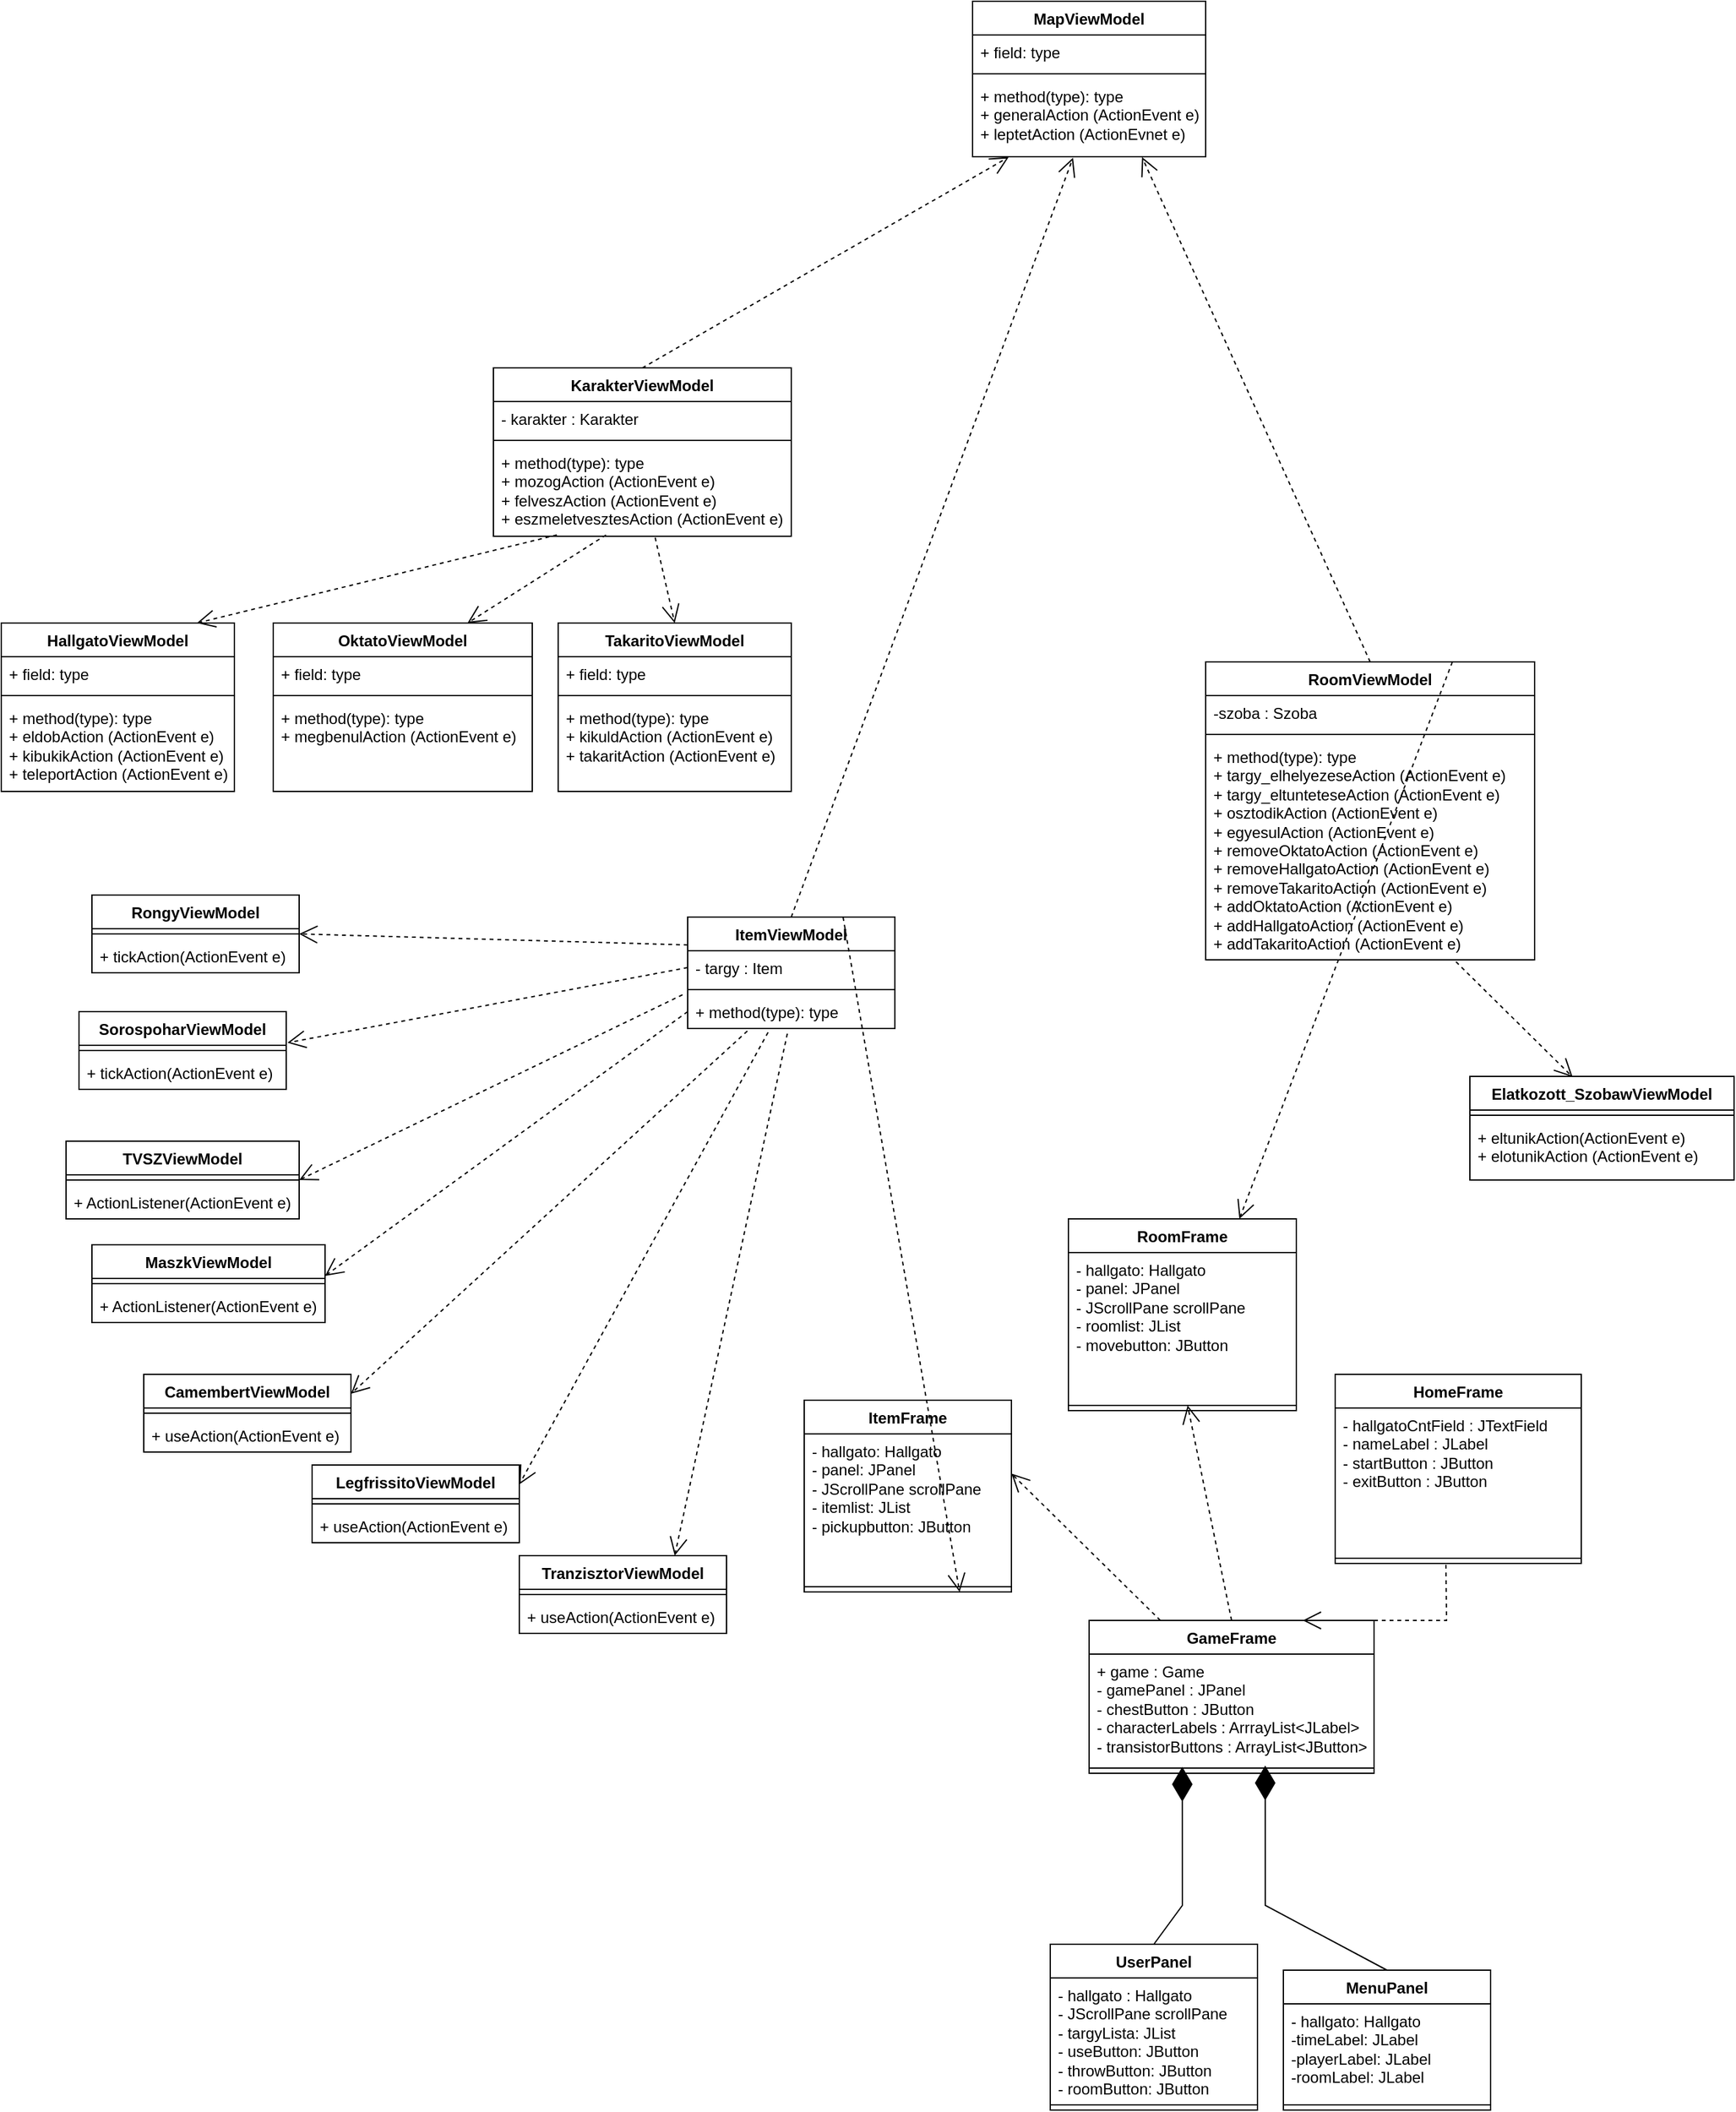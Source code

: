 <mxfile version="24.4.0" type="device">
  <diagram name="1 oldal" id="EkbXveXJpsRsbPIowS7j">
    <mxGraphModel dx="3790" dy="2738" grid="1" gridSize="10" guides="1" tooltips="1" connect="1" arrows="1" fold="1" page="1" pageScale="1" pageWidth="827" pageHeight="1169" math="0" shadow="0">
      <root>
        <mxCell id="0" />
        <mxCell id="1" parent="0" />
        <mxCell id="eROQJaaDopx0TfyOYrIg-7" value="GameFrame" style="swimlane;fontStyle=1;align=center;verticalAlign=top;childLayout=stackLayout;horizontal=1;startSize=26;horizontalStack=0;resizeParent=1;resizeParentMax=0;resizeLast=0;collapsible=1;marginBottom=0;whiteSpace=wrap;html=1;" vertex="1" parent="1">
          <mxGeometry x="236" y="340" width="220" height="118" as="geometry" />
        </mxCell>
        <mxCell id="eROQJaaDopx0TfyOYrIg-8" value="+ game : Game&lt;div&gt;- gamePanel : JPanel&lt;/div&gt;&lt;div&gt;- chestButton : JButton&lt;/div&gt;&lt;div&gt;- characterLabels : ArrrayList&amp;lt;JLabel&amp;gt;&lt;/div&gt;&lt;div&gt;- transistorButtons : ArrayList&amp;lt;JButton&amp;gt;&lt;/div&gt;" style="text;strokeColor=none;fillColor=none;align=left;verticalAlign=top;spacingLeft=4;spacingRight=4;overflow=hidden;rotatable=0;points=[[0,0.5],[1,0.5]];portConstraint=eastwest;whiteSpace=wrap;html=1;" vertex="1" parent="eROQJaaDopx0TfyOYrIg-7">
          <mxGeometry y="26" width="220" height="84" as="geometry" />
        </mxCell>
        <mxCell id="eROQJaaDopx0TfyOYrIg-9" value="" style="line;strokeWidth=1;fillColor=none;align=left;verticalAlign=middle;spacingTop=-1;spacingLeft=3;spacingRight=3;rotatable=0;labelPosition=right;points=[];portConstraint=eastwest;strokeColor=inherit;" vertex="1" parent="eROQJaaDopx0TfyOYrIg-7">
          <mxGeometry y="110" width="220" height="8" as="geometry" />
        </mxCell>
        <mxCell id="eROQJaaDopx0TfyOYrIg-10" value="RoomFrame" style="swimlane;fontStyle=1;align=center;verticalAlign=top;childLayout=stackLayout;horizontal=1;startSize=26;horizontalStack=0;resizeParent=1;resizeParentMax=0;resizeLast=0;collapsible=1;marginBottom=0;whiteSpace=wrap;html=1;" vertex="1" parent="1">
          <mxGeometry x="220" y="30" width="176" height="148" as="geometry" />
        </mxCell>
        <mxCell id="eROQJaaDopx0TfyOYrIg-11" value="&lt;div&gt;- hallgato: Hallgato&lt;/div&gt;&lt;div&gt;- panel: JPanel&lt;/div&gt;&lt;div&gt;- JScrollPane scrollPane&lt;/div&gt;&lt;div&gt;- roomlist: JList&lt;/div&gt;&lt;div&gt;- movebutton: JButton&lt;/div&gt;" style="text;strokeColor=none;fillColor=none;align=left;verticalAlign=top;spacingLeft=4;spacingRight=4;overflow=hidden;rotatable=0;points=[[0,0.5],[1,0.5]];portConstraint=eastwest;whiteSpace=wrap;html=1;" vertex="1" parent="eROQJaaDopx0TfyOYrIg-10">
          <mxGeometry y="26" width="176" height="114" as="geometry" />
        </mxCell>
        <mxCell id="eROQJaaDopx0TfyOYrIg-12" value="" style="line;strokeWidth=1;fillColor=none;align=left;verticalAlign=middle;spacingTop=-1;spacingLeft=3;spacingRight=3;rotatable=0;labelPosition=right;points=[];portConstraint=eastwest;strokeColor=inherit;" vertex="1" parent="eROQJaaDopx0TfyOYrIg-10">
          <mxGeometry y="140" width="176" height="8" as="geometry" />
        </mxCell>
        <mxCell id="eROQJaaDopx0TfyOYrIg-13" value="ItemFrame" style="swimlane;fontStyle=1;align=center;verticalAlign=top;childLayout=stackLayout;horizontal=1;startSize=26;horizontalStack=0;resizeParent=1;resizeParentMax=0;resizeLast=0;collapsible=1;marginBottom=0;whiteSpace=wrap;html=1;" vertex="1" parent="1">
          <mxGeometry x="16" y="170" width="160" height="148" as="geometry" />
        </mxCell>
        <mxCell id="eROQJaaDopx0TfyOYrIg-14" value="&lt;div&gt;- hallgato: Hallgato&lt;/div&gt;&lt;div&gt;- panel: JPanel&lt;/div&gt;&lt;div&gt;- JScrollPane scrollPane&lt;/div&gt;&lt;div&gt;- itemlist: JList&lt;/div&gt;&lt;div&gt;- pickupbutton: JButton&lt;br&gt;&lt;/div&gt;" style="text;strokeColor=none;fillColor=none;align=left;verticalAlign=top;spacingLeft=4;spacingRight=4;overflow=hidden;rotatable=0;points=[[0,0.5],[1,0.5]];portConstraint=eastwest;whiteSpace=wrap;html=1;" vertex="1" parent="eROQJaaDopx0TfyOYrIg-13">
          <mxGeometry y="26" width="160" height="114" as="geometry" />
        </mxCell>
        <mxCell id="eROQJaaDopx0TfyOYrIg-15" value="" style="line;strokeWidth=1;fillColor=none;align=left;verticalAlign=middle;spacingTop=-1;spacingLeft=3;spacingRight=3;rotatable=0;labelPosition=right;points=[];portConstraint=eastwest;strokeColor=inherit;" vertex="1" parent="eROQJaaDopx0TfyOYrIg-13">
          <mxGeometry y="140" width="160" height="8" as="geometry" />
        </mxCell>
        <mxCell id="eROQJaaDopx0TfyOYrIg-16" value="MenuPanel" style="swimlane;fontStyle=1;align=center;verticalAlign=top;childLayout=stackLayout;horizontal=1;startSize=26;horizontalStack=0;resizeParent=1;resizeParentMax=0;resizeLast=0;collapsible=1;marginBottom=0;whiteSpace=wrap;html=1;" vertex="1" parent="1">
          <mxGeometry x="386" y="610" width="160" height="108" as="geometry" />
        </mxCell>
        <mxCell id="eROQJaaDopx0TfyOYrIg-17" value="&lt;div&gt;- hallgato: Hallgato&lt;/div&gt;-timeLabel: JLabel&lt;div&gt;-playerLabel: JLabel&lt;/div&gt;&lt;div&gt;-roomLabel: JLabel&lt;/div&gt;" style="text;strokeColor=none;fillColor=none;align=left;verticalAlign=top;spacingLeft=4;spacingRight=4;overflow=hidden;rotatable=0;points=[[0,0.5],[1,0.5]];portConstraint=eastwest;whiteSpace=wrap;html=1;" vertex="1" parent="eROQJaaDopx0TfyOYrIg-16">
          <mxGeometry y="26" width="160" height="74" as="geometry" />
        </mxCell>
        <mxCell id="eROQJaaDopx0TfyOYrIg-18" value="" style="line;strokeWidth=1;fillColor=none;align=left;verticalAlign=middle;spacingTop=-1;spacingLeft=3;spacingRight=3;rotatable=0;labelPosition=right;points=[];portConstraint=eastwest;strokeColor=inherit;" vertex="1" parent="eROQJaaDopx0TfyOYrIg-16">
          <mxGeometry y="100" width="160" height="8" as="geometry" />
        </mxCell>
        <mxCell id="eROQJaaDopx0TfyOYrIg-19" value="UserPanel" style="swimlane;fontStyle=1;align=center;verticalAlign=top;childLayout=stackLayout;horizontal=1;startSize=26;horizontalStack=0;resizeParent=1;resizeParentMax=0;resizeLast=0;collapsible=1;marginBottom=0;whiteSpace=wrap;html=1;" vertex="1" parent="1">
          <mxGeometry x="206" y="590" width="160" height="128" as="geometry" />
        </mxCell>
        <mxCell id="eROQJaaDopx0TfyOYrIg-20" value="&lt;div&gt;- hallgato : Hallgato&lt;/div&gt;&lt;div&gt;- JScrollPane scrollPane&lt;div&gt;- targyLista: JList&lt;/div&gt;&lt;div&gt;- useButton: JButton&lt;/div&gt;&lt;div&gt;- throwButton: JButton&lt;/div&gt;&lt;div&gt;- roomButton: JButton&lt;/div&gt;&lt;/div&gt;" style="text;strokeColor=none;fillColor=none;align=left;verticalAlign=top;spacingLeft=4;spacingRight=4;overflow=hidden;rotatable=0;points=[[0,0.5],[1,0.5]];portConstraint=eastwest;whiteSpace=wrap;html=1;" vertex="1" parent="eROQJaaDopx0TfyOYrIg-19">
          <mxGeometry y="26" width="160" height="94" as="geometry" />
        </mxCell>
        <mxCell id="eROQJaaDopx0TfyOYrIg-21" value="" style="line;strokeWidth=1;fillColor=none;align=left;verticalAlign=middle;spacingTop=-1;spacingLeft=3;spacingRight=3;rotatable=0;labelPosition=right;points=[];portConstraint=eastwest;strokeColor=inherit;" vertex="1" parent="eROQJaaDopx0TfyOYrIg-19">
          <mxGeometry y="120" width="160" height="8" as="geometry" />
        </mxCell>
        <mxCell id="eROQJaaDopx0TfyOYrIg-22" value="" style="endArrow=diamondThin;endFill=1;endSize=24;html=1;rounded=0;exitX=0.5;exitY=0;exitDx=0;exitDy=0;entryX=0.327;entryY=1.036;entryDx=0;entryDy=0;entryPerimeter=0;" edge="1" parent="1" source="eROQJaaDopx0TfyOYrIg-19" target="eROQJaaDopx0TfyOYrIg-8">
          <mxGeometry width="160" relative="1" as="geometry">
            <mxPoint x="76" y="550" as="sourcePoint" />
            <mxPoint x="306.18" y="484" as="targetPoint" />
            <Array as="points">
              <mxPoint x="308" y="560" />
            </Array>
          </mxGeometry>
        </mxCell>
        <mxCell id="eROQJaaDopx0TfyOYrIg-23" value="" style="endArrow=diamondThin;endFill=1;endSize=24;html=1;rounded=0;exitX=0.5;exitY=0;exitDx=0;exitDy=0;entryX=0.618;entryY=0.25;entryDx=0;entryDy=0;entryPerimeter=0;" edge="1" parent="1" source="eROQJaaDopx0TfyOYrIg-16" target="eROQJaaDopx0TfyOYrIg-9">
          <mxGeometry width="160" relative="1" as="geometry">
            <mxPoint x="556" y="580" as="sourcePoint" />
            <mxPoint x="370.86" y="483.012" as="targetPoint" />
            <Array as="points">
              <mxPoint x="372" y="560" />
            </Array>
          </mxGeometry>
        </mxCell>
        <mxCell id="eROQJaaDopx0TfyOYrIg-24" value="" style="endArrow=open;endSize=12;dashed=1;html=1;rounded=0;entryX=0.75;entryY=0;entryDx=0;entryDy=0;exitX=0.45;exitY=1.125;exitDx=0;exitDy=0;exitPerimeter=0;" edge="1" parent="1" source="eROQJaaDopx0TfyOYrIg-29" target="eROQJaaDopx0TfyOYrIg-7">
          <mxGeometry width="160" relative="1" as="geometry">
            <mxPoint x="491.492" y="292" as="sourcePoint" />
            <mxPoint x="296" y="350" as="targetPoint" />
            <Array as="points">
              <mxPoint x="512" y="340" />
            </Array>
          </mxGeometry>
        </mxCell>
        <mxCell id="eROQJaaDopx0TfyOYrIg-25" value="" style="endArrow=open;endSize=12;dashed=1;html=1;rounded=0;exitX=0.5;exitY=0;exitDx=0;exitDy=0;entryX=0.523;entryY=0.5;entryDx=0;entryDy=0;entryPerimeter=0;" edge="1" parent="1" source="eROQJaaDopx0TfyOYrIg-7" target="eROQJaaDopx0TfyOYrIg-12">
          <mxGeometry width="160" relative="1" as="geometry">
            <mxPoint x="456" y="253" as="sourcePoint" />
            <mxPoint x="316.8" y="212.08" as="targetPoint" />
          </mxGeometry>
        </mxCell>
        <mxCell id="eROQJaaDopx0TfyOYrIg-26" value="" style="endArrow=open;endSize=12;dashed=1;html=1;rounded=0;entryX=1;entryY=0.269;entryDx=0;entryDy=0;entryPerimeter=0;exitX=0.25;exitY=0;exitDx=0;exitDy=0;" edge="1" parent="1" source="eROQJaaDopx0TfyOYrIg-7" target="eROQJaaDopx0TfyOYrIg-14">
          <mxGeometry width="160" relative="1" as="geometry">
            <mxPoint x="286" y="190" as="sourcePoint" />
            <mxPoint x="286" y="270" as="targetPoint" />
          </mxGeometry>
        </mxCell>
        <mxCell id="eROQJaaDopx0TfyOYrIg-27" value="HomeFrame" style="swimlane;fontStyle=1;align=center;verticalAlign=top;childLayout=stackLayout;horizontal=1;startSize=26;horizontalStack=0;resizeParent=1;resizeParentMax=0;resizeLast=0;collapsible=1;marginBottom=0;whiteSpace=wrap;html=1;" vertex="1" parent="1">
          <mxGeometry x="426" y="150" width="190" height="146" as="geometry" />
        </mxCell>
        <mxCell id="eROQJaaDopx0TfyOYrIg-28" value="- hallgatoCntField : JTextField&lt;div&gt;- nameLabel : JLabel&lt;/div&gt;&lt;div&gt;- startButton : JButton&lt;/div&gt;&lt;div&gt;- exitButton : JButton&lt;br&gt;&lt;div&gt;&lt;br&gt;&lt;/div&gt;&lt;/div&gt;" style="text;strokeColor=none;fillColor=none;align=left;verticalAlign=top;spacingLeft=4;spacingRight=4;overflow=hidden;rotatable=0;points=[[0,0.5],[1,0.5]];portConstraint=eastwest;whiteSpace=wrap;html=1;" vertex="1" parent="eROQJaaDopx0TfyOYrIg-27">
          <mxGeometry y="26" width="190" height="112" as="geometry" />
        </mxCell>
        <mxCell id="eROQJaaDopx0TfyOYrIg-29" value="" style="line;strokeWidth=1;fillColor=none;align=left;verticalAlign=middle;spacingTop=-1;spacingLeft=3;spacingRight=3;rotatable=0;labelPosition=right;points=[];portConstraint=eastwest;strokeColor=inherit;" vertex="1" parent="eROQJaaDopx0TfyOYrIg-27">
          <mxGeometry y="138" width="190" height="8" as="geometry" />
        </mxCell>
        <mxCell id="eROQJaaDopx0TfyOYrIg-30" value="RoomViewModel" style="swimlane;fontStyle=1;align=center;verticalAlign=top;childLayout=stackLayout;horizontal=1;startSize=26;horizontalStack=0;resizeParent=1;resizeParentMax=0;resizeLast=0;collapsible=1;marginBottom=0;whiteSpace=wrap;html=1;" vertex="1" parent="1">
          <mxGeometry x="326" y="-400" width="254" height="230" as="geometry" />
        </mxCell>
        <mxCell id="eROQJaaDopx0TfyOYrIg-31" value="-szoba : Szoba" style="text;strokeColor=none;fillColor=none;align=left;verticalAlign=top;spacingLeft=4;spacingRight=4;overflow=hidden;rotatable=0;points=[[0,0.5],[1,0.5]];portConstraint=eastwest;whiteSpace=wrap;html=1;" vertex="1" parent="eROQJaaDopx0TfyOYrIg-30">
          <mxGeometry y="26" width="254" height="26" as="geometry" />
        </mxCell>
        <mxCell id="eROQJaaDopx0TfyOYrIg-32" value="" style="line;strokeWidth=1;fillColor=none;align=left;verticalAlign=middle;spacingTop=-1;spacingLeft=3;spacingRight=3;rotatable=0;labelPosition=right;points=[];portConstraint=eastwest;strokeColor=inherit;" vertex="1" parent="eROQJaaDopx0TfyOYrIg-30">
          <mxGeometry y="52" width="254" height="8" as="geometry" />
        </mxCell>
        <mxCell id="eROQJaaDopx0TfyOYrIg-33" value="+ method(type): type&lt;div&gt;+ targy_elhelyezeseAction (ActionEvent e)&lt;/div&gt;&lt;div&gt;+ targy_eltunteteseAction (ActionEvent e)&lt;br&gt;&lt;/div&gt;&lt;div&gt;+ osztodikAction (&lt;span style=&quot;background-color: initial;&quot;&gt;ActionEvent e&lt;/span&gt;&lt;span style=&quot;background-color: initial;&quot;&gt;)&lt;/span&gt;&lt;/div&gt;&lt;div&gt;&lt;span style=&quot;background-color: initial;&quot;&gt;+ egyesulAction (&lt;/span&gt;&lt;span style=&quot;background-color: initial;&quot;&gt;ActionEvent e&lt;/span&gt;&lt;span style=&quot;background-color: initial;&quot;&gt;)&lt;/span&gt;&lt;/div&gt;&lt;div&gt;&lt;span style=&quot;background-color: initial;&quot;&gt;+ removeOktatoAction&amp;nbsp;&lt;/span&gt;&lt;span style=&quot;background-color: initial;&quot;&gt;(&lt;/span&gt;&lt;span style=&quot;background-color: initial;&quot;&gt;ActionEvent e&lt;/span&gt;&lt;span style=&quot;background-color: initial;&quot;&gt;)&lt;/span&gt;&lt;/div&gt;&lt;div&gt;&lt;span style=&quot;background-color: initial;&quot;&gt;+ removeHallgatoAction&amp;nbsp;&lt;/span&gt;&lt;span style=&quot;background-color: initial;&quot;&gt;(&lt;/span&gt;&lt;span style=&quot;background-color: initial;&quot;&gt;ActionEvent e&lt;/span&gt;&lt;span style=&quot;background-color: initial;&quot;&gt;)&lt;/span&gt;&lt;/div&gt;&lt;div&gt;&lt;span style=&quot;background-color: initial;&quot;&gt;+ removeTakaritoAction&amp;nbsp;&lt;/span&gt;&lt;span style=&quot;background-color: initial;&quot;&gt;(&lt;/span&gt;&lt;span style=&quot;background-color: initial;&quot;&gt;ActionEvent e&lt;/span&gt;&lt;span style=&quot;background-color: initial;&quot;&gt;)&lt;/span&gt;&lt;/div&gt;&lt;div&gt;&lt;span style=&quot;background-color: initial;&quot;&gt;+ addOktatoAction&amp;nbsp;&lt;/span&gt;&lt;span style=&quot;background-color: initial;&quot;&gt;(&lt;/span&gt;&lt;span style=&quot;background-color: initial;&quot;&gt;ActionEvent e&lt;/span&gt;&lt;span style=&quot;background-color: initial;&quot;&gt;)&lt;/span&gt;&lt;/div&gt;&lt;div&gt;&lt;span style=&quot;background-color: initial;&quot;&gt;+ addHallgatoAction&amp;nbsp;&lt;/span&gt;&lt;span style=&quot;background-color: initial;&quot;&gt;(&lt;/span&gt;&lt;span style=&quot;background-color: initial;&quot;&gt;ActionEvent e&lt;/span&gt;&lt;span style=&quot;background-color: initial;&quot;&gt;)&lt;/span&gt;&lt;/div&gt;&lt;div&gt;&lt;span style=&quot;background-color: initial;&quot;&gt;+ addTakaritoAction&amp;nbsp;&lt;/span&gt;&lt;span style=&quot;background-color: initial;&quot;&gt;(&lt;/span&gt;&lt;span style=&quot;background-color: initial;&quot;&gt;ActionEvent e&lt;/span&gt;&lt;span style=&quot;background-color: initial;&quot;&gt;)&lt;/span&gt;&lt;/div&gt;" style="text;strokeColor=none;fillColor=none;align=left;verticalAlign=top;spacingLeft=4;spacingRight=4;overflow=hidden;rotatable=0;points=[[0,0.5],[1,0.5]];portConstraint=eastwest;whiteSpace=wrap;html=1;" vertex="1" parent="eROQJaaDopx0TfyOYrIg-30">
          <mxGeometry y="60" width="254" height="170" as="geometry" />
        </mxCell>
        <mxCell id="eROQJaaDopx0TfyOYrIg-34" value="MapViewModel" style="swimlane;fontStyle=1;align=center;verticalAlign=top;childLayout=stackLayout;horizontal=1;startSize=26;horizontalStack=0;resizeParent=1;resizeParentMax=0;resizeLast=0;collapsible=1;marginBottom=0;whiteSpace=wrap;html=1;" vertex="1" parent="1">
          <mxGeometry x="146" y="-910" width="180" height="120" as="geometry" />
        </mxCell>
        <mxCell id="eROQJaaDopx0TfyOYrIg-35" value="+ field: type" style="text;strokeColor=none;fillColor=none;align=left;verticalAlign=top;spacingLeft=4;spacingRight=4;overflow=hidden;rotatable=0;points=[[0,0.5],[1,0.5]];portConstraint=eastwest;whiteSpace=wrap;html=1;" vertex="1" parent="eROQJaaDopx0TfyOYrIg-34">
          <mxGeometry y="26" width="180" height="26" as="geometry" />
        </mxCell>
        <mxCell id="eROQJaaDopx0TfyOYrIg-36" value="" style="line;strokeWidth=1;fillColor=none;align=left;verticalAlign=middle;spacingTop=-1;spacingLeft=3;spacingRight=3;rotatable=0;labelPosition=right;points=[];portConstraint=eastwest;strokeColor=inherit;" vertex="1" parent="eROQJaaDopx0TfyOYrIg-34">
          <mxGeometry y="52" width="180" height="8" as="geometry" />
        </mxCell>
        <mxCell id="eROQJaaDopx0TfyOYrIg-37" value="+ method(type): type&lt;div&gt;+ generalAction (ActionEvent e)&lt;/div&gt;&lt;div&gt;+ leptetAction (ActionEvnet e)&lt;/div&gt;" style="text;strokeColor=none;fillColor=none;align=left;verticalAlign=top;spacingLeft=4;spacingRight=4;overflow=hidden;rotatable=0;points=[[0,0.5],[1,0.5]];portConstraint=eastwest;whiteSpace=wrap;html=1;" vertex="1" parent="eROQJaaDopx0TfyOYrIg-34">
          <mxGeometry y="60" width="180" height="60" as="geometry" />
        </mxCell>
        <mxCell id="eROQJaaDopx0TfyOYrIg-38" value="KarakterViewModel" style="swimlane;fontStyle=1;align=center;verticalAlign=top;childLayout=stackLayout;horizontal=1;startSize=26;horizontalStack=0;resizeParent=1;resizeParentMax=0;resizeLast=0;collapsible=1;marginBottom=0;whiteSpace=wrap;html=1;" vertex="1" parent="1">
          <mxGeometry x="-224" y="-627" width="230" height="130" as="geometry" />
        </mxCell>
        <mxCell id="eROQJaaDopx0TfyOYrIg-39" value="- karakter : Karakter" style="text;strokeColor=none;fillColor=none;align=left;verticalAlign=top;spacingLeft=4;spacingRight=4;overflow=hidden;rotatable=0;points=[[0,0.5],[1,0.5]];portConstraint=eastwest;whiteSpace=wrap;html=1;" vertex="1" parent="eROQJaaDopx0TfyOYrIg-38">
          <mxGeometry y="26" width="230" height="26" as="geometry" />
        </mxCell>
        <mxCell id="eROQJaaDopx0TfyOYrIg-40" value="" style="line;strokeWidth=1;fillColor=none;align=left;verticalAlign=middle;spacingTop=-1;spacingLeft=3;spacingRight=3;rotatable=0;labelPosition=right;points=[];portConstraint=eastwest;strokeColor=inherit;" vertex="1" parent="eROQJaaDopx0TfyOYrIg-38">
          <mxGeometry y="52" width="230" height="8" as="geometry" />
        </mxCell>
        <mxCell id="eROQJaaDopx0TfyOYrIg-41" value="+ method(type): type&lt;div&gt;+ mozogAction (ActionEvent e)&lt;/div&gt;&lt;div&gt;+ felveszAction (ActionEvent e)&lt;/div&gt;&lt;div&gt;+ eszmeletvesztesAction (ActionEvent e)&lt;/div&gt;" style="text;strokeColor=none;fillColor=none;align=left;verticalAlign=top;spacingLeft=4;spacingRight=4;overflow=hidden;rotatable=0;points=[[0,0.5],[1,0.5]];portConstraint=eastwest;whiteSpace=wrap;html=1;" vertex="1" parent="eROQJaaDopx0TfyOYrIg-38">
          <mxGeometry y="60" width="230" height="70" as="geometry" />
        </mxCell>
        <mxCell id="eROQJaaDopx0TfyOYrIg-42" value="ItemViewModel" style="swimlane;fontStyle=1;align=center;verticalAlign=top;childLayout=stackLayout;horizontal=1;startSize=26;horizontalStack=0;resizeParent=1;resizeParentMax=0;resizeLast=0;collapsible=1;marginBottom=0;whiteSpace=wrap;html=1;" vertex="1" parent="1">
          <mxGeometry x="-74" y="-203" width="160" height="86" as="geometry" />
        </mxCell>
        <mxCell id="eROQJaaDopx0TfyOYrIg-43" value="- targy : Item" style="text;strokeColor=none;fillColor=none;align=left;verticalAlign=top;spacingLeft=4;spacingRight=4;overflow=hidden;rotatable=0;points=[[0,0.5],[1,0.5]];portConstraint=eastwest;whiteSpace=wrap;html=1;" vertex="1" parent="eROQJaaDopx0TfyOYrIg-42">
          <mxGeometry y="26" width="160" height="26" as="geometry" />
        </mxCell>
        <mxCell id="eROQJaaDopx0TfyOYrIg-44" value="" style="line;strokeWidth=1;fillColor=none;align=left;verticalAlign=middle;spacingTop=-1;spacingLeft=3;spacingRight=3;rotatable=0;labelPosition=right;points=[];portConstraint=eastwest;strokeColor=inherit;" vertex="1" parent="eROQJaaDopx0TfyOYrIg-42">
          <mxGeometry y="52" width="160" height="8" as="geometry" />
        </mxCell>
        <mxCell id="eROQJaaDopx0TfyOYrIg-45" value="+ method(type): type" style="text;strokeColor=none;fillColor=none;align=left;verticalAlign=top;spacingLeft=4;spacingRight=4;overflow=hidden;rotatable=0;points=[[0,0.5],[1,0.5]];portConstraint=eastwest;whiteSpace=wrap;html=1;" vertex="1" parent="eROQJaaDopx0TfyOYrIg-42">
          <mxGeometry y="60" width="160" height="26" as="geometry" />
        </mxCell>
        <mxCell id="eROQJaaDopx0TfyOYrIg-46" value="" style="endArrow=open;endSize=12;dashed=1;html=1;rounded=0;exitX=0.5;exitY=0;exitDx=0;exitDy=0;entryX=0.727;entryY=1.005;entryDx=0;entryDy=0;entryPerimeter=0;" edge="1" parent="1" source="eROQJaaDopx0TfyOYrIg-30" target="eROQJaaDopx0TfyOYrIg-37">
          <mxGeometry width="160" relative="1" as="geometry">
            <mxPoint x="301" y="350" as="sourcePoint" />
            <mxPoint x="470" y="-790" as="targetPoint" />
          </mxGeometry>
        </mxCell>
        <mxCell id="eROQJaaDopx0TfyOYrIg-47" value="" style="endArrow=open;endSize=12;dashed=1;html=1;rounded=0;exitX=0.5;exitY=0;exitDx=0;exitDy=0;entryX=0.155;entryY=1.005;entryDx=0;entryDy=0;entryPerimeter=0;" edge="1" parent="1" source="eROQJaaDopx0TfyOYrIg-38" target="eROQJaaDopx0TfyOYrIg-37">
          <mxGeometry width="160" relative="1" as="geometry">
            <mxPoint x="311" y="360" as="sourcePoint" />
            <mxPoint x="190" y="-790" as="targetPoint" />
          </mxGeometry>
        </mxCell>
        <mxCell id="eROQJaaDopx0TfyOYrIg-48" value="" style="endArrow=open;endSize=12;dashed=1;html=1;rounded=0;exitX=0.5;exitY=0;exitDx=0;exitDy=0;entryX=0.431;entryY=1.013;entryDx=0;entryDy=0;entryPerimeter=0;" edge="1" parent="1" source="eROQJaaDopx0TfyOYrIg-42" target="eROQJaaDopx0TfyOYrIg-37">
          <mxGeometry width="160" relative="1" as="geometry">
            <mxPoint x="321" y="370" as="sourcePoint" />
            <mxPoint x="380" y="-810" as="targetPoint" />
          </mxGeometry>
        </mxCell>
        <mxCell id="eROQJaaDopx0TfyOYrIg-49" value="" style="endArrow=open;endSize=12;dashed=1;html=1;rounded=0;entryX=0.75;entryY=1;entryDx=0;entryDy=0;exitX=0.75;exitY=0;exitDx=0;exitDy=0;" edge="1" parent="1" source="eROQJaaDopx0TfyOYrIg-42" target="eROQJaaDopx0TfyOYrIg-13">
          <mxGeometry width="160" relative="1" as="geometry">
            <mxPoint x="76" y="595" as="sourcePoint" />
            <mxPoint x="-68" y="448" as="targetPoint" />
          </mxGeometry>
        </mxCell>
        <mxCell id="eROQJaaDopx0TfyOYrIg-50" value="" style="endArrow=open;endSize=12;dashed=1;html=1;rounded=0;entryX=0.75;entryY=0;entryDx=0;entryDy=0;exitX=0.75;exitY=0;exitDx=0;exitDy=0;" edge="1" parent="1" source="eROQJaaDopx0TfyOYrIg-30" target="eROQJaaDopx0TfyOYrIg-10">
          <mxGeometry width="160" relative="1" as="geometry">
            <mxPoint x="-334" y="595" as="sourcePoint" />
            <mxPoint x="-170" y="447" as="targetPoint" />
          </mxGeometry>
        </mxCell>
        <mxCell id="eROQJaaDopx0TfyOYrIg-55" value="CamembertViewModel" style="swimlane;fontStyle=1;align=center;verticalAlign=top;childLayout=stackLayout;horizontal=1;startSize=26;horizontalStack=0;resizeParent=1;resizeParentMax=0;resizeLast=0;collapsible=1;marginBottom=0;whiteSpace=wrap;html=1;" vertex="1" parent="1">
          <mxGeometry x="-494" y="150" width="160" height="60" as="geometry" />
        </mxCell>
        <mxCell id="eROQJaaDopx0TfyOYrIg-57" value="" style="line;strokeWidth=1;fillColor=none;align=left;verticalAlign=middle;spacingTop=-1;spacingLeft=3;spacingRight=3;rotatable=0;labelPosition=right;points=[];portConstraint=eastwest;strokeColor=inherit;" vertex="1" parent="eROQJaaDopx0TfyOYrIg-55">
          <mxGeometry y="26" width="160" height="8" as="geometry" />
        </mxCell>
        <mxCell id="eROQJaaDopx0TfyOYrIg-58" value="+ useAction(ActionEvent e)" style="text;strokeColor=none;fillColor=none;align=left;verticalAlign=top;spacingLeft=4;spacingRight=4;overflow=hidden;rotatable=0;points=[[0,0.5],[1,0.5]];portConstraint=eastwest;whiteSpace=wrap;html=1;" vertex="1" parent="eROQJaaDopx0TfyOYrIg-55">
          <mxGeometry y="34" width="160" height="26" as="geometry" />
        </mxCell>
        <mxCell id="eROQJaaDopx0TfyOYrIg-59" value="Legfrissito&lt;span style=&quot;background-color: initial;&quot;&gt;ViewModel&lt;/span&gt;" style="swimlane;fontStyle=1;align=center;verticalAlign=top;childLayout=stackLayout;horizontal=1;startSize=26;horizontalStack=0;resizeParent=1;resizeParentMax=0;resizeLast=0;collapsible=1;marginBottom=0;whiteSpace=wrap;html=1;" vertex="1" parent="1">
          <mxGeometry x="-364" y="220" width="160" height="60" as="geometry" />
        </mxCell>
        <mxCell id="eROQJaaDopx0TfyOYrIg-60" value="" style="line;strokeWidth=1;fillColor=none;align=left;verticalAlign=middle;spacingTop=-1;spacingLeft=3;spacingRight=3;rotatable=0;labelPosition=right;points=[];portConstraint=eastwest;strokeColor=inherit;" vertex="1" parent="eROQJaaDopx0TfyOYrIg-59">
          <mxGeometry y="26" width="160" height="8" as="geometry" />
        </mxCell>
        <mxCell id="eROQJaaDopx0TfyOYrIg-61" value="+ useAction(ActionEvent e)" style="text;strokeColor=none;fillColor=none;align=left;verticalAlign=top;spacingLeft=4;spacingRight=4;overflow=hidden;rotatable=0;points=[[0,0.5],[1,0.5]];portConstraint=eastwest;whiteSpace=wrap;html=1;" vertex="1" parent="eROQJaaDopx0TfyOYrIg-59">
          <mxGeometry y="34" width="160" height="26" as="geometry" />
        </mxCell>
        <mxCell id="eROQJaaDopx0TfyOYrIg-62" value="Tranzisztor&lt;span style=&quot;background-color: initial;&quot;&gt;ViewModel&lt;/span&gt;" style="swimlane;fontStyle=1;align=center;verticalAlign=top;childLayout=stackLayout;horizontal=1;startSize=26;horizontalStack=0;resizeParent=1;resizeParentMax=0;resizeLast=0;collapsible=1;marginBottom=0;whiteSpace=wrap;html=1;" vertex="1" parent="1">
          <mxGeometry x="-204" y="290" width="160" height="60" as="geometry" />
        </mxCell>
        <mxCell id="eROQJaaDopx0TfyOYrIg-63" value="" style="line;strokeWidth=1;fillColor=none;align=left;verticalAlign=middle;spacingTop=-1;spacingLeft=3;spacingRight=3;rotatable=0;labelPosition=right;points=[];portConstraint=eastwest;strokeColor=inherit;" vertex="1" parent="eROQJaaDopx0TfyOYrIg-62">
          <mxGeometry y="26" width="160" height="8" as="geometry" />
        </mxCell>
        <mxCell id="eROQJaaDopx0TfyOYrIg-64" value="+ useAction(ActionEvent e)" style="text;strokeColor=none;fillColor=none;align=left;verticalAlign=top;spacingLeft=4;spacingRight=4;overflow=hidden;rotatable=0;points=[[0,0.5],[1,0.5]];portConstraint=eastwest;whiteSpace=wrap;html=1;" vertex="1" parent="eROQJaaDopx0TfyOYrIg-62">
          <mxGeometry y="34" width="160" height="26" as="geometry" />
        </mxCell>
        <mxCell id="eROQJaaDopx0TfyOYrIg-66" value="" style="endArrow=open;endSize=12;dashed=1;html=1;rounded=0;entryX=1;entryY=0.25;entryDx=0;entryDy=0;exitX=0.288;exitY=1.077;exitDx=0;exitDy=0;exitPerimeter=0;" edge="1" parent="1" source="eROQJaaDopx0TfyOYrIg-45" target="eROQJaaDopx0TfyOYrIg-55">
          <mxGeometry width="160" relative="1" as="geometry">
            <mxPoint x="-64" y="-76" as="sourcePoint" />
            <mxPoint x="244" y="-354" as="targetPoint" />
          </mxGeometry>
        </mxCell>
        <mxCell id="eROQJaaDopx0TfyOYrIg-67" value="" style="endArrow=open;endSize=12;dashed=1;html=1;rounded=0;entryX=1;entryY=0.25;entryDx=0;entryDy=0;exitX=0.388;exitY=1.115;exitDx=0;exitDy=0;exitPerimeter=0;" edge="1" parent="1" source="eROQJaaDopx0TfyOYrIg-45" target="eROQJaaDopx0TfyOYrIg-59">
          <mxGeometry width="160" relative="1" as="geometry">
            <mxPoint x="-84" as="sourcePoint" />
            <mxPoint x="-374" y="15" as="targetPoint" />
          </mxGeometry>
        </mxCell>
        <mxCell id="eROQJaaDopx0TfyOYrIg-68" value="" style="endArrow=open;endSize=12;dashed=1;html=1;rounded=0;entryX=0.75;entryY=0;entryDx=0;entryDy=0;exitX=0.481;exitY=1.154;exitDx=0;exitDy=0;exitPerimeter=0;" edge="1" parent="1" source="eROQJaaDopx0TfyOYrIg-45" target="eROQJaaDopx0TfyOYrIg-62">
          <mxGeometry width="160" relative="1" as="geometry">
            <mxPoint x="-88" y="22" as="sourcePoint" />
            <mxPoint x="-364" y="25" as="targetPoint" />
          </mxGeometry>
        </mxCell>
        <mxCell id="eROQJaaDopx0TfyOYrIg-69" value="RongyViewModel" style="swimlane;fontStyle=1;align=center;verticalAlign=top;childLayout=stackLayout;horizontal=1;startSize=26;horizontalStack=0;resizeParent=1;resizeParentMax=0;resizeLast=0;collapsible=1;marginBottom=0;whiteSpace=wrap;html=1;" vertex="1" parent="1">
          <mxGeometry x="-534" y="-220" width="160" height="60" as="geometry" />
        </mxCell>
        <mxCell id="eROQJaaDopx0TfyOYrIg-70" value="" style="line;strokeWidth=1;fillColor=none;align=left;verticalAlign=middle;spacingTop=-1;spacingLeft=3;spacingRight=3;rotatable=0;labelPosition=right;points=[];portConstraint=eastwest;strokeColor=inherit;" vertex="1" parent="eROQJaaDopx0TfyOYrIg-69">
          <mxGeometry y="26" width="160" height="8" as="geometry" />
        </mxCell>
        <mxCell id="eROQJaaDopx0TfyOYrIg-71" value="+ tickAction(ActionEvent e)" style="text;strokeColor=none;fillColor=none;align=left;verticalAlign=top;spacingLeft=4;spacingRight=4;overflow=hidden;rotatable=0;points=[[0,0.5],[1,0.5]];portConstraint=eastwest;whiteSpace=wrap;html=1;" vertex="1" parent="eROQJaaDopx0TfyOYrIg-69">
          <mxGeometry y="34" width="160" height="26" as="geometry" />
        </mxCell>
        <mxCell id="eROQJaaDopx0TfyOYrIg-72" value="SorospoharViewModel" style="swimlane;fontStyle=1;align=center;verticalAlign=top;childLayout=stackLayout;horizontal=1;startSize=26;horizontalStack=0;resizeParent=1;resizeParentMax=0;resizeLast=0;collapsible=1;marginBottom=0;whiteSpace=wrap;html=1;" vertex="1" parent="1">
          <mxGeometry x="-544" y="-130" width="160" height="60" as="geometry" />
        </mxCell>
        <mxCell id="eROQJaaDopx0TfyOYrIg-73" value="" style="line;strokeWidth=1;fillColor=none;align=left;verticalAlign=middle;spacingTop=-1;spacingLeft=3;spacingRight=3;rotatable=0;labelPosition=right;points=[];portConstraint=eastwest;strokeColor=inherit;" vertex="1" parent="eROQJaaDopx0TfyOYrIg-72">
          <mxGeometry y="26" width="160" height="8" as="geometry" />
        </mxCell>
        <mxCell id="eROQJaaDopx0TfyOYrIg-74" value="+ tickAction(ActionEvent e)" style="text;strokeColor=none;fillColor=none;align=left;verticalAlign=top;spacingLeft=4;spacingRight=4;overflow=hidden;rotatable=0;points=[[0,0.5],[1,0.5]];portConstraint=eastwest;whiteSpace=wrap;html=1;" vertex="1" parent="eROQJaaDopx0TfyOYrIg-72">
          <mxGeometry y="34" width="160" height="26" as="geometry" />
        </mxCell>
        <mxCell id="eROQJaaDopx0TfyOYrIg-75" value="TVSZViewModel" style="swimlane;fontStyle=1;align=center;verticalAlign=top;childLayout=stackLayout;horizontal=1;startSize=26;horizontalStack=0;resizeParent=1;resizeParentMax=0;resizeLast=0;collapsible=1;marginBottom=0;whiteSpace=wrap;html=1;" vertex="1" parent="1">
          <mxGeometry x="-554" y="-30" width="180" height="60" as="geometry" />
        </mxCell>
        <mxCell id="eROQJaaDopx0TfyOYrIg-76" value="" style="line;strokeWidth=1;fillColor=none;align=left;verticalAlign=middle;spacingTop=-1;spacingLeft=3;spacingRight=3;rotatable=0;labelPosition=right;points=[];portConstraint=eastwest;strokeColor=inherit;" vertex="1" parent="eROQJaaDopx0TfyOYrIg-75">
          <mxGeometry y="26" width="180" height="8" as="geometry" />
        </mxCell>
        <mxCell id="eROQJaaDopx0TfyOYrIg-77" value="+ ActionListener(ActionEvent e)" style="text;strokeColor=none;fillColor=none;align=left;verticalAlign=top;spacingLeft=4;spacingRight=4;overflow=hidden;rotatable=0;points=[[0,0.5],[1,0.5]];portConstraint=eastwest;whiteSpace=wrap;html=1;" vertex="1" parent="eROQJaaDopx0TfyOYrIg-75">
          <mxGeometry y="34" width="180" height="26" as="geometry" />
        </mxCell>
        <mxCell id="eROQJaaDopx0TfyOYrIg-78" value="MaszkViewModel" style="swimlane;fontStyle=1;align=center;verticalAlign=top;childLayout=stackLayout;horizontal=1;startSize=26;horizontalStack=0;resizeParent=1;resizeParentMax=0;resizeLast=0;collapsible=1;marginBottom=0;whiteSpace=wrap;html=1;" vertex="1" parent="1">
          <mxGeometry x="-534" y="50" width="180" height="60" as="geometry" />
        </mxCell>
        <mxCell id="eROQJaaDopx0TfyOYrIg-79" value="" style="line;strokeWidth=1;fillColor=none;align=left;verticalAlign=middle;spacingTop=-1;spacingLeft=3;spacingRight=3;rotatable=0;labelPosition=right;points=[];portConstraint=eastwest;strokeColor=inherit;" vertex="1" parent="eROQJaaDopx0TfyOYrIg-78">
          <mxGeometry y="26" width="180" height="8" as="geometry" />
        </mxCell>
        <mxCell id="eROQJaaDopx0TfyOYrIg-80" value="+ ActionListener(ActionEvent e)" style="text;strokeColor=none;fillColor=none;align=left;verticalAlign=top;spacingLeft=4;spacingRight=4;overflow=hidden;rotatable=0;points=[[0,0.5],[1,0.5]];portConstraint=eastwest;whiteSpace=wrap;html=1;" vertex="1" parent="eROQJaaDopx0TfyOYrIg-78">
          <mxGeometry y="34" width="180" height="26" as="geometry" />
        </mxCell>
        <mxCell id="eROQJaaDopx0TfyOYrIg-81" value="" style="endArrow=open;endSize=12;dashed=1;html=1;rounded=0;entryX=1;entryY=0.4;entryDx=0;entryDy=0;exitX=0;exitY=0.5;exitDx=0;exitDy=0;entryPerimeter=0;" edge="1" parent="1" source="eROQJaaDopx0TfyOYrIg-45" target="eROQJaaDopx0TfyOYrIg-78">
          <mxGeometry width="160" relative="1" as="geometry">
            <mxPoint x="-18" y="-105" as="sourcePoint" />
            <mxPoint x="-324" y="175" as="targetPoint" />
          </mxGeometry>
        </mxCell>
        <mxCell id="eROQJaaDopx0TfyOYrIg-82" value="" style="endArrow=open;endSize=12;dashed=1;html=1;rounded=0;entryX=1;entryY=0.5;entryDx=0;entryDy=0;exitX=-0.025;exitY=0;exitDx=0;exitDy=0;exitPerimeter=0;" edge="1" parent="1" source="eROQJaaDopx0TfyOYrIg-45" target="eROQJaaDopx0TfyOYrIg-75">
          <mxGeometry width="160" relative="1" as="geometry">
            <mxPoint x="-8" y="-95" as="sourcePoint" />
            <mxPoint x="-314" y="185" as="targetPoint" />
          </mxGeometry>
        </mxCell>
        <mxCell id="eROQJaaDopx0TfyOYrIg-83" value="" style="endArrow=open;endSize=12;dashed=1;html=1;rounded=0;entryX=1.006;entryY=0.4;entryDx=0;entryDy=0;exitX=0;exitY=0.5;exitDx=0;exitDy=0;entryPerimeter=0;" edge="1" parent="1" source="eROQJaaDopx0TfyOYrIg-43" target="eROQJaaDopx0TfyOYrIg-72">
          <mxGeometry width="160" relative="1" as="geometry">
            <mxPoint x="2" y="-85" as="sourcePoint" />
            <mxPoint x="-304" y="195" as="targetPoint" />
          </mxGeometry>
        </mxCell>
        <mxCell id="eROQJaaDopx0TfyOYrIg-84" value="" style="endArrow=open;endSize=12;dashed=1;html=1;rounded=0;entryX=1;entryY=0.5;entryDx=0;entryDy=0;exitX=0;exitY=0.25;exitDx=0;exitDy=0;" edge="1" parent="1" source="eROQJaaDopx0TfyOYrIg-42" target="eROQJaaDopx0TfyOYrIg-69">
          <mxGeometry width="160" relative="1" as="geometry">
            <mxPoint x="12" y="-75" as="sourcePoint" />
            <mxPoint x="-294" y="205" as="targetPoint" />
          </mxGeometry>
        </mxCell>
        <mxCell id="eROQJaaDopx0TfyOYrIg-85" value="HallgatoViewModel" style="swimlane;fontStyle=1;align=center;verticalAlign=top;childLayout=stackLayout;horizontal=1;startSize=26;horizontalStack=0;resizeParent=1;resizeParentMax=0;resizeLast=0;collapsible=1;marginBottom=0;whiteSpace=wrap;html=1;" vertex="1" parent="1">
          <mxGeometry x="-604" y="-430" width="180" height="130" as="geometry" />
        </mxCell>
        <mxCell id="eROQJaaDopx0TfyOYrIg-86" value="+ field: type" style="text;strokeColor=none;fillColor=none;align=left;verticalAlign=top;spacingLeft=4;spacingRight=4;overflow=hidden;rotatable=0;points=[[0,0.5],[1,0.5]];portConstraint=eastwest;whiteSpace=wrap;html=1;" vertex="1" parent="eROQJaaDopx0TfyOYrIg-85">
          <mxGeometry y="26" width="180" height="26" as="geometry" />
        </mxCell>
        <mxCell id="eROQJaaDopx0TfyOYrIg-87" value="" style="line;strokeWidth=1;fillColor=none;align=left;verticalAlign=middle;spacingTop=-1;spacingLeft=3;spacingRight=3;rotatable=0;labelPosition=right;points=[];portConstraint=eastwest;strokeColor=inherit;" vertex="1" parent="eROQJaaDopx0TfyOYrIg-85">
          <mxGeometry y="52" width="180" height="8" as="geometry" />
        </mxCell>
        <mxCell id="eROQJaaDopx0TfyOYrIg-88" value="+ method(type): type&lt;div&gt;+ eldobAction (ActionEvent e)&lt;/div&gt;&lt;div&gt;+ kibukikAction (ActionEvent e)&lt;/div&gt;&lt;div&gt;+ teleportAction (ActionEvent e)&lt;/div&gt;" style="text;strokeColor=none;fillColor=none;align=left;verticalAlign=top;spacingLeft=4;spacingRight=4;overflow=hidden;rotatable=0;points=[[0,0.5],[1,0.5]];portConstraint=eastwest;whiteSpace=wrap;html=1;" vertex="1" parent="eROQJaaDopx0TfyOYrIg-85">
          <mxGeometry y="60" width="180" height="70" as="geometry" />
        </mxCell>
        <mxCell id="eROQJaaDopx0TfyOYrIg-89" value="OktatoViewModel" style="swimlane;fontStyle=1;align=center;verticalAlign=top;childLayout=stackLayout;horizontal=1;startSize=26;horizontalStack=0;resizeParent=1;resizeParentMax=0;resizeLast=0;collapsible=1;marginBottom=0;whiteSpace=wrap;html=1;" vertex="1" parent="1">
          <mxGeometry x="-394" y="-430" width="200" height="130" as="geometry" />
        </mxCell>
        <mxCell id="eROQJaaDopx0TfyOYrIg-90" value="+ field: type" style="text;strokeColor=none;fillColor=none;align=left;verticalAlign=top;spacingLeft=4;spacingRight=4;overflow=hidden;rotatable=0;points=[[0,0.5],[1,0.5]];portConstraint=eastwest;whiteSpace=wrap;html=1;" vertex="1" parent="eROQJaaDopx0TfyOYrIg-89">
          <mxGeometry y="26" width="200" height="26" as="geometry" />
        </mxCell>
        <mxCell id="eROQJaaDopx0TfyOYrIg-91" value="" style="line;strokeWidth=1;fillColor=none;align=left;verticalAlign=middle;spacingTop=-1;spacingLeft=3;spacingRight=3;rotatable=0;labelPosition=right;points=[];portConstraint=eastwest;strokeColor=inherit;" vertex="1" parent="eROQJaaDopx0TfyOYrIg-89">
          <mxGeometry y="52" width="200" height="8" as="geometry" />
        </mxCell>
        <mxCell id="eROQJaaDopx0TfyOYrIg-92" value="+ method(type): type&lt;div&gt;+ megbenulAction (ActionEvent e)&lt;/div&gt;" style="text;strokeColor=none;fillColor=none;align=left;verticalAlign=top;spacingLeft=4;spacingRight=4;overflow=hidden;rotatable=0;points=[[0,0.5],[1,0.5]];portConstraint=eastwest;whiteSpace=wrap;html=1;" vertex="1" parent="eROQJaaDopx0TfyOYrIg-89">
          <mxGeometry y="60" width="200" height="70" as="geometry" />
        </mxCell>
        <mxCell id="eROQJaaDopx0TfyOYrIg-93" value="TakaritoViewModel" style="swimlane;fontStyle=1;align=center;verticalAlign=top;childLayout=stackLayout;horizontal=1;startSize=26;horizontalStack=0;resizeParent=1;resizeParentMax=0;resizeLast=0;collapsible=1;marginBottom=0;whiteSpace=wrap;html=1;" vertex="1" parent="1">
          <mxGeometry x="-174" y="-430" width="180" height="130" as="geometry" />
        </mxCell>
        <mxCell id="eROQJaaDopx0TfyOYrIg-94" value="+ field: type" style="text;strokeColor=none;fillColor=none;align=left;verticalAlign=top;spacingLeft=4;spacingRight=4;overflow=hidden;rotatable=0;points=[[0,0.5],[1,0.5]];portConstraint=eastwest;whiteSpace=wrap;html=1;" vertex="1" parent="eROQJaaDopx0TfyOYrIg-93">
          <mxGeometry y="26" width="180" height="26" as="geometry" />
        </mxCell>
        <mxCell id="eROQJaaDopx0TfyOYrIg-95" value="" style="line;strokeWidth=1;fillColor=none;align=left;verticalAlign=middle;spacingTop=-1;spacingLeft=3;spacingRight=3;rotatable=0;labelPosition=right;points=[];portConstraint=eastwest;strokeColor=inherit;" vertex="1" parent="eROQJaaDopx0TfyOYrIg-93">
          <mxGeometry y="52" width="180" height="8" as="geometry" />
        </mxCell>
        <mxCell id="eROQJaaDopx0TfyOYrIg-96" value="+ method(type): type&lt;div&gt;+ kikuldAction (ActionEvent e)&lt;/div&gt;&lt;div&gt;+ takaritAction (ActionEvent e)&lt;/div&gt;" style="text;strokeColor=none;fillColor=none;align=left;verticalAlign=top;spacingLeft=4;spacingRight=4;overflow=hidden;rotatable=0;points=[[0,0.5],[1,0.5]];portConstraint=eastwest;whiteSpace=wrap;html=1;" vertex="1" parent="eROQJaaDopx0TfyOYrIg-93">
          <mxGeometry y="60" width="180" height="70" as="geometry" />
        </mxCell>
        <mxCell id="eROQJaaDopx0TfyOYrIg-97" value="" style="endArrow=open;endSize=12;dashed=1;html=1;rounded=0;entryX=0.839;entryY=0;entryDx=0;entryDy=0;exitX=0.213;exitY=0.986;exitDx=0;exitDy=0;exitPerimeter=0;entryPerimeter=0;" edge="1" parent="1" source="eROQJaaDopx0TfyOYrIg-41" target="eROQJaaDopx0TfyOYrIg-85">
          <mxGeometry width="160" relative="1" as="geometry">
            <mxPoint x="-64" y="-171" as="sourcePoint" />
            <mxPoint x="-364" y="-180" as="targetPoint" />
          </mxGeometry>
        </mxCell>
        <mxCell id="eROQJaaDopx0TfyOYrIg-98" value="" style="endArrow=open;endSize=12;dashed=1;html=1;rounded=0;entryX=0.75;entryY=0;entryDx=0;entryDy=0;exitX=0.378;exitY=0.986;exitDx=0;exitDy=0;exitPerimeter=0;" edge="1" parent="1" source="eROQJaaDopx0TfyOYrIg-41" target="eROQJaaDopx0TfyOYrIg-89">
          <mxGeometry width="160" relative="1" as="geometry">
            <mxPoint x="-165" y="-488" as="sourcePoint" />
            <mxPoint x="-443" y="-420" as="targetPoint" />
          </mxGeometry>
        </mxCell>
        <mxCell id="eROQJaaDopx0TfyOYrIg-99" value="" style="endArrow=open;endSize=12;dashed=1;html=1;rounded=0;entryX=0.5;entryY=0;entryDx=0;entryDy=0;exitX=0.543;exitY=1.014;exitDx=0;exitDy=0;exitPerimeter=0;" edge="1" parent="1" source="eROQJaaDopx0TfyOYrIg-41" target="eROQJaaDopx0TfyOYrIg-93">
          <mxGeometry width="160" relative="1" as="geometry">
            <mxPoint x="-155" y="-478" as="sourcePoint" />
            <mxPoint x="-433" y="-410" as="targetPoint" />
          </mxGeometry>
        </mxCell>
        <mxCell id="eROQJaaDopx0TfyOYrIg-100" value="Elatkozott_SzobawViewModel" style="swimlane;fontStyle=1;align=center;verticalAlign=top;childLayout=stackLayout;horizontal=1;startSize=26;horizontalStack=0;resizeParent=1;resizeParentMax=0;resizeLast=0;collapsible=1;marginBottom=0;whiteSpace=wrap;html=1;" vertex="1" parent="1">
          <mxGeometry x="530" y="-80" width="204" height="80" as="geometry" />
        </mxCell>
        <mxCell id="eROQJaaDopx0TfyOYrIg-101" value="" style="line;strokeWidth=1;fillColor=none;align=left;verticalAlign=middle;spacingTop=-1;spacingLeft=3;spacingRight=3;rotatable=0;labelPosition=right;points=[];portConstraint=eastwest;strokeColor=inherit;" vertex="1" parent="eROQJaaDopx0TfyOYrIg-100">
          <mxGeometry y="26" width="204" height="8" as="geometry" />
        </mxCell>
        <mxCell id="eROQJaaDopx0TfyOYrIg-102" value="+ eltunikAction(ActionEvent e)&lt;div&gt;+ elotunikAction&amp;nbsp;&lt;span style=&quot;background-color: initial;&quot;&gt;(ActionEvent e)&lt;/span&gt;&lt;span style=&quot;background-color: initial; color: rgba(0, 0, 0, 0); font-family: monospace; font-size: 0px; text-wrap: nowrap;&quot;&gt;%3CmxGraphModel%3E%3Croot%3E%3CmxCell%20id%3D%220%22%2F%3E%3CmxCell%20id%3D%221%22%20parent%3D%220%22%2F%3E%3CmxCell%20id%3D%222%22%20value%3D%22RongyViewModel%22%20style%3D%22swimlane%3BfontStyle%3D1%3Balign%3Dcenter%3BverticalAlign%3Dtop%3BchildLayout%3DstackLayout%3Bhorizontal%3D1%3BstartSize%3D26%3BhorizontalStack%3D0%3BresizeParent%3D1%3BresizeParentMax%3D0%3BresizeLast%3D0%3Bcollapsible%3D1%3BmarginBottom%3D0%3BwhiteSpace%3Dwrap%3Bhtml%3D1%3B%22%20vertex%3D%221%22%20parent%3D%221%22%3E%3CmxGeometry%20x%3D%22-534%22%20y%3D%22-220%22%20width%3D%22160%22%20height%3D%2260%22%20as%3D%22geometry%22%2F%3E%3C%2FmxCell%3E%3CmxCell%20id%3D%223%22%20value%3D%22%22%20style%3D%22line%3BstrokeWidth%3D1%3BfillColor%3Dnone%3Balign%3Dleft%3BverticalAlign%3Dmiddle%3BspacingTop%3D-1%3BspacingLeft%3D3%3BspacingRight%3D3%3Brotatable%3D0%3BlabelPosition%3Dright%3Bpoints%3D%5B%5D%3BportConstraint%3Deastwest%3BstrokeColor%3Dinherit%3B%22%20vertex%3D%221%22%20parent%3D%222%22%3E%3CmxGeometry%20y%3D%2226%22%20width%3D%22160%22%20height%3D%228%22%20as%3D%22geometry%22%2F%3E%3C%2FmxCell%3E%3CmxCell%20id%3D%224%22%20value%3D%22%2B%20tickAction(ActionEvent%20e)%22%20style%3D%22text%3BstrokeColor%3Dnone%3BfillColor%3Dnone%3Balign%3Dleft%3BverticalAlign%3Dtop%3BspacingLeft%3D4%3BspacingRight%3D4%3Boverflow%3Dhidden%3Brotatable%3D0%3Bpoints%3D%5B%5B0%2C0.5%5D%2C%5B1%2C0.5%5D%5D%3BportConstraint%3Deastwest%3BwhiteSpace%3Dwrap%3Bhtml%3D1%3B%22%20vertex%3D%221%22%20parent%3D%222%22%3E%3CmxGeometry%20y%3D%2234%22%20width%3D%22160%22%20height%3D%2226%22%20as%3D%22geometry%22%2F%3E%3C%2FmxCell%3E%3C%2Froot%3E%3C%2FmxGraphModel%3E&lt;/span&gt;&lt;/div&gt;" style="text;strokeColor=none;fillColor=none;align=left;verticalAlign=top;spacingLeft=4;spacingRight=4;overflow=hidden;rotatable=0;points=[[0,0.5],[1,0.5]];portConstraint=eastwest;whiteSpace=wrap;html=1;" vertex="1" parent="eROQJaaDopx0TfyOYrIg-100">
          <mxGeometry y="34" width="204" height="46" as="geometry" />
        </mxCell>
        <mxCell id="eROQJaaDopx0TfyOYrIg-103" value="" style="endArrow=open;endSize=12;dashed=1;html=1;rounded=0;entryX=0.389;entryY=0.006;entryDx=0;entryDy=0;exitX=0.761;exitY=1.009;exitDx=0;exitDy=0;entryPerimeter=0;exitPerimeter=0;" edge="1" parent="1" source="eROQJaaDopx0TfyOYrIg-33" target="eROQJaaDopx0TfyOYrIg-100">
          <mxGeometry width="160" relative="1" as="geometry">
            <mxPoint x="526" y="-390" as="sourcePoint" />
            <mxPoint x="362" y="40" as="targetPoint" />
          </mxGeometry>
        </mxCell>
      </root>
    </mxGraphModel>
  </diagram>
</mxfile>
